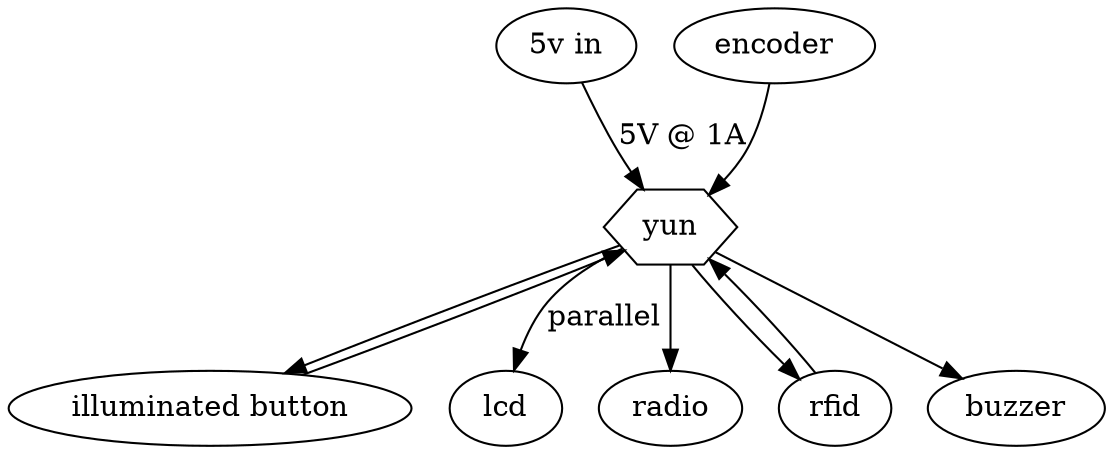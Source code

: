strict digraph G {
    yun[shape=hexagon];
    power_in[label="power in"];
    encoder[label="encoder"];
    select_but[label="illuminated button"];

    power_in -> yun[label="5V @ 1A"];
    power_in[label="5v in"]

    yun -> lcd[label="parallel"];
    yun -> radio;
    rfid -> yun;
    yun -> buzzer;
    yun -> rfid;
    encoder -> yun;
    select_but -> yun;
    yun -> select_but;


}
